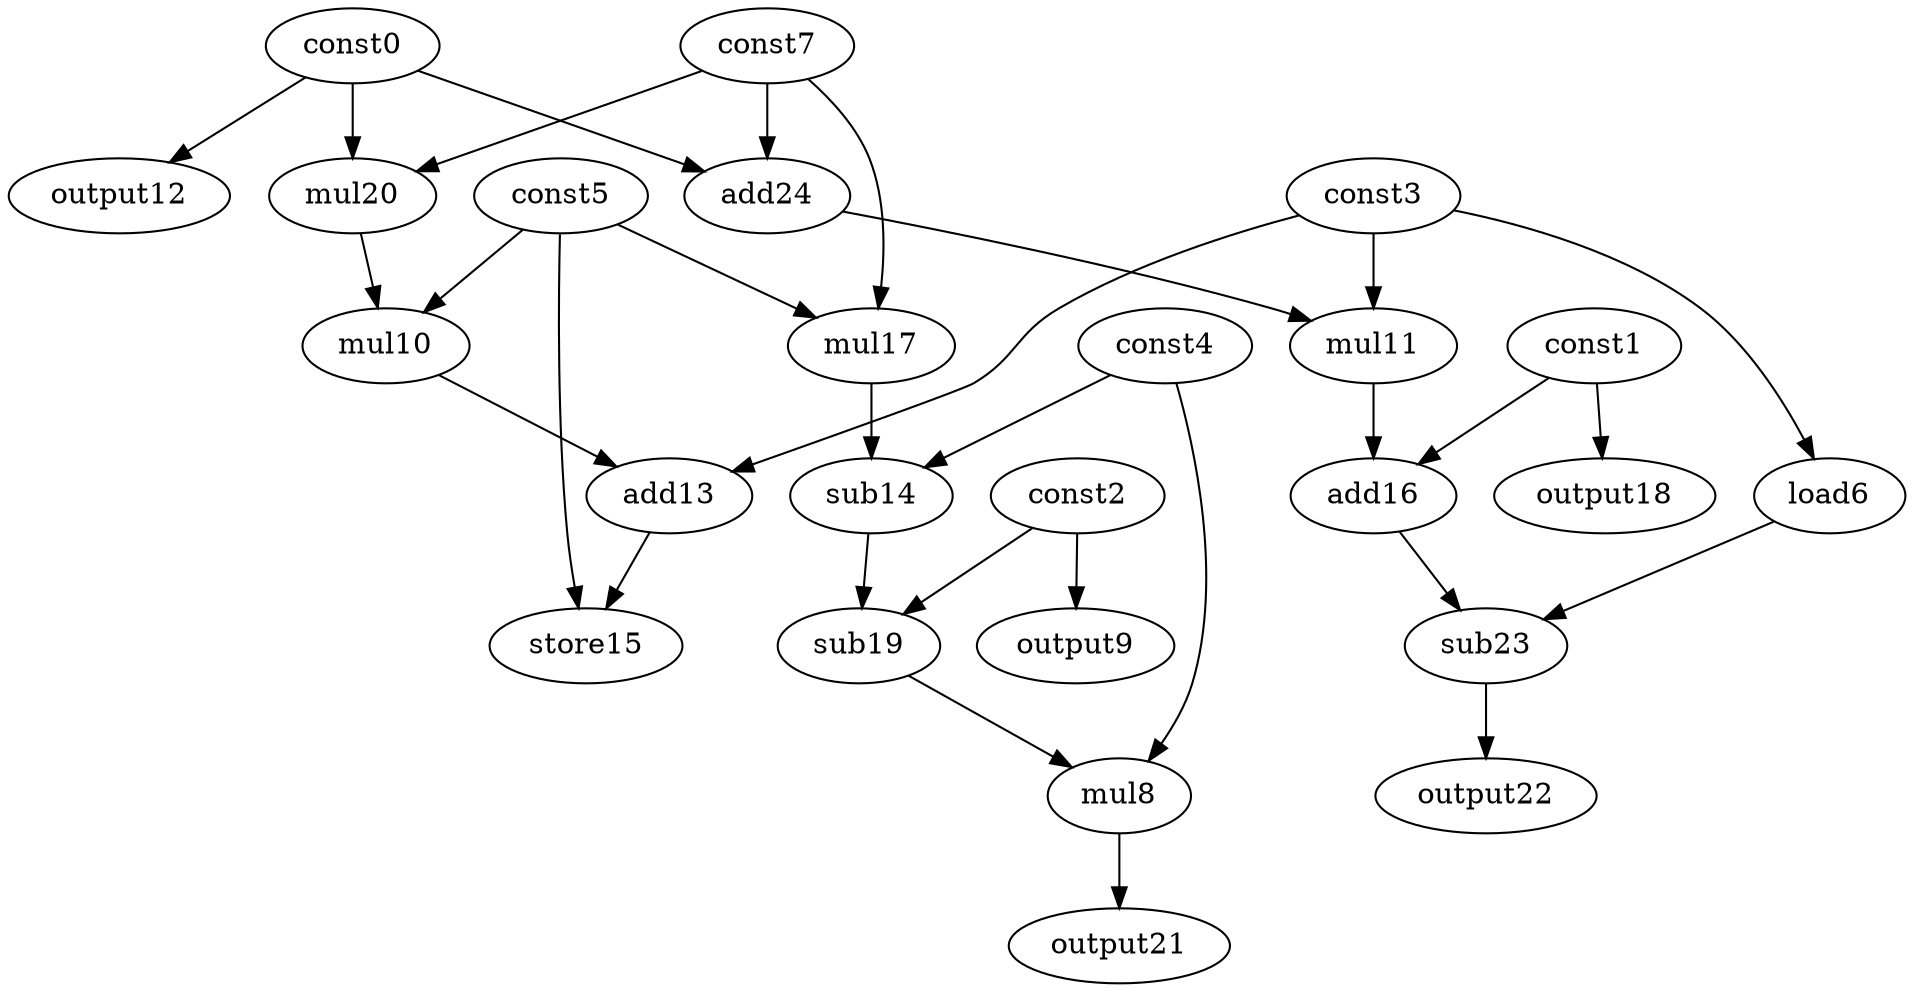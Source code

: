 digraph G { 
const0[opcode=const]; 
const1[opcode=const]; 
const2[opcode=const]; 
const3[opcode=const]; 
const4[opcode=const]; 
const5[opcode=const]; 
load6[opcode=load]; 
const7[opcode=const]; 
mul8[opcode=mul]; 
output9[opcode=output]; 
mul10[opcode=mul]; 
mul11[opcode=mul]; 
output12[opcode=output]; 
add13[opcode=add]; 
sub14[opcode=sub]; 
store15[opcode=store]; 
add16[opcode=add]; 
mul17[opcode=mul]; 
output18[opcode=output]; 
sub19[opcode=sub]; 
mul20[opcode=mul]; 
output21[opcode=output]; 
output22[opcode=output]; 
sub23[opcode=sub]; 
add24[opcode=add]; 
const3->load6[operand=0];
const2->output9[operand=0];
const0->output12[operand=0];
const5->mul17[operand=0];
const7->mul17[operand=1];
const1->output18[operand=0];
const0->mul20[operand=0];
const7->mul20[operand=1];
const0->add24[operand=0];
const7->add24[operand=1];
mul20->mul10[operand=0];
const5->mul10[operand=1];
add24->mul11[operand=0];
const3->mul11[operand=1];
mul17->sub14[operand=0];
const4->sub14[operand=1];
mul10->add13[operand=0];
const3->add13[operand=1];
const1->add16[operand=0];
mul11->add16[operand=1];
const2->sub19[operand=0];
sub14->sub19[operand=1];
sub19->mul8[operand=0];
const4->mul8[operand=1];
const5->store15[operand=0];
add13->store15[operand=1];
add16->sub23[operand=0];
load6->sub23[operand=1];
mul8->output21[operand=0];
sub23->output22[operand=0];
}
